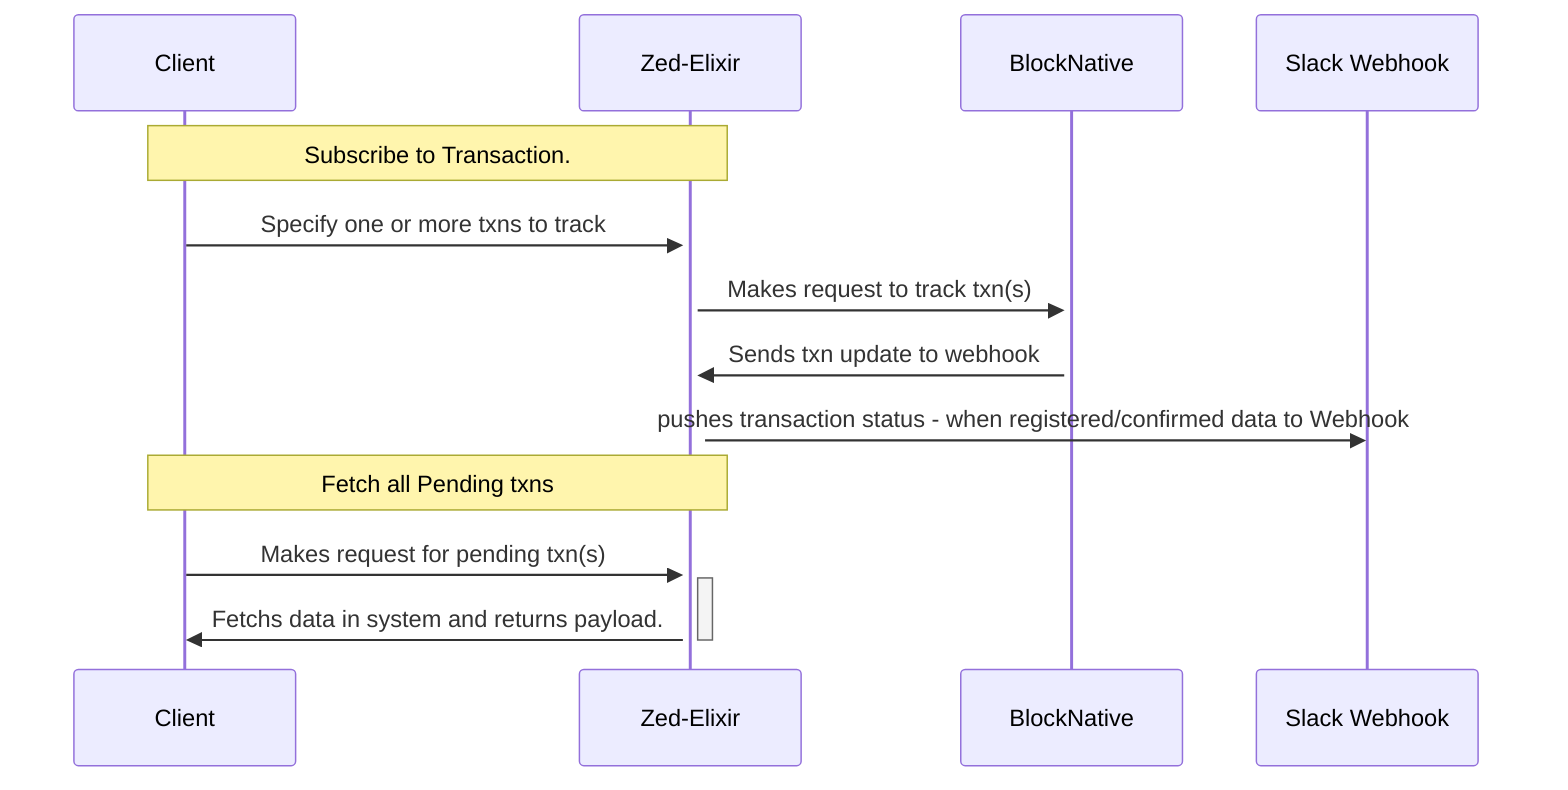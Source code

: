 sequenceDiagram

participant client as Client
participant zed as Zed-Elixir
participant block as BlockNative
participant slack as Slack Webhook

note over client,zed: Subscribe to Transaction.
client->>+zed: Specify one or more txns to track
zed->>+block: Makes request to track txn(s)
block->>+zed: Sends txn update to webhook

zed->>slack: pushes transaction status - when registered/confirmed data to Webhook

note over client,zed: Fetch all Pending txns
client->>+zed: Makes request for pending txn(s)
zed->>-client: Fetchs data in system and returns payload.